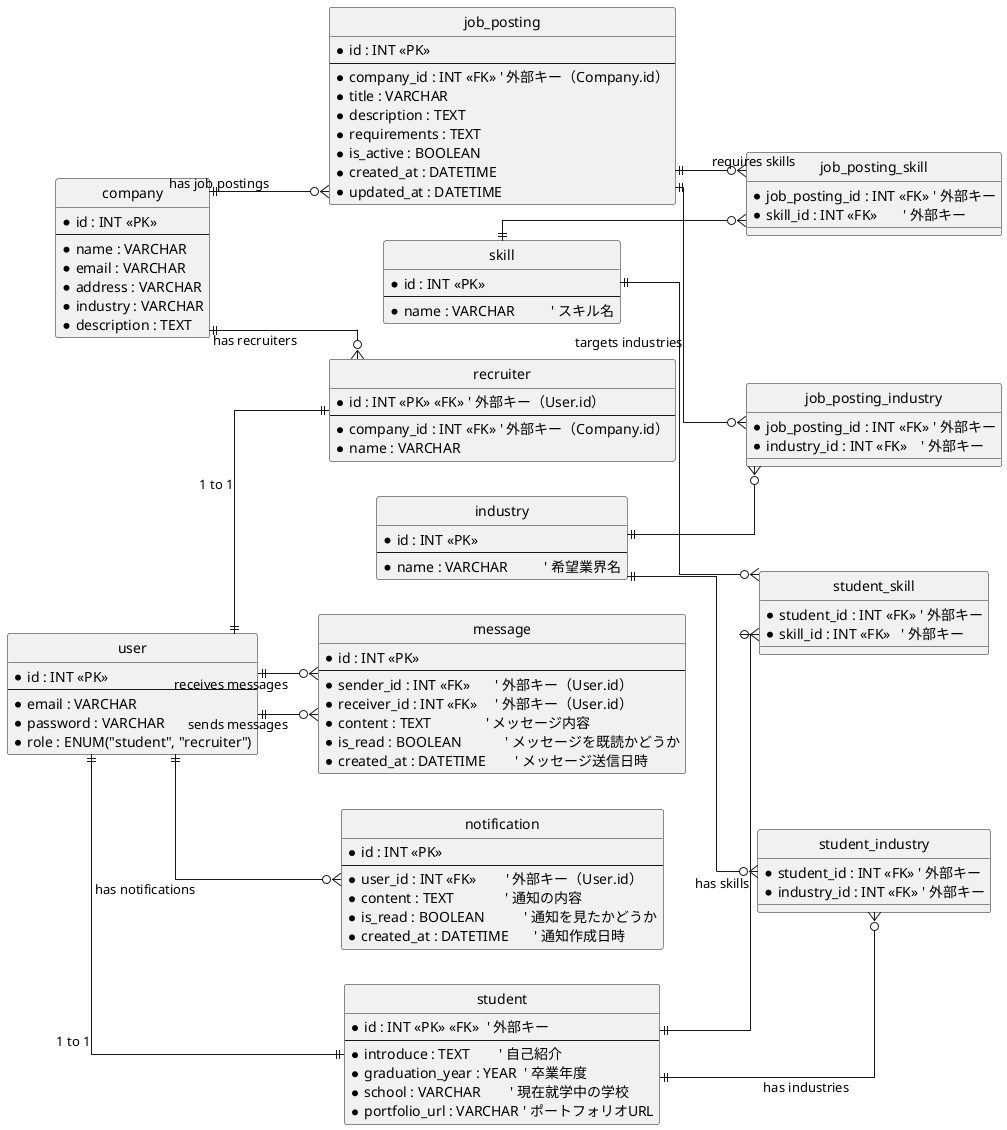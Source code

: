 @startuml yonde
' hide the spot
hide circle

' avoid problems with angled crows feet
skinparam linetype ortho

left to right direction

entity "user" as user {
    * id : INT <<PK>>
    --
    * email : VARCHAR
    * password : VARCHAR
    * role : ENUM("student", "recruiter")
}

entity "notification" as notification {
    * id : INT <<PK>>
    --
    * user_id : INT <<FK>>        ' 外部キー（User.id）
    * content : TEXT              ' 通知の内容
    * is_read : BOOLEAN           ' 通知を見たかどうか
    * created_at : DATETIME       ' 通知作成日時
}

entity "student" as student {
    * id : INT <<PK>> <<FK>>  ' 外部キー
    --
    * introduce : TEXT        ' 自己紹介
    * graduation_year : YEAR  ' 卒業年度
    * school : VARCHAR        ' 現在就学中の学校
    * portfolio_url : VARCHAR ' ポートフォリオURL
}

entity "company" as company {
    * id : INT <<PK>>
    --
    * name : VARCHAR
    * email : VARCHAR
    * address : VARCHAR
    * industry : VARCHAR
    * description : TEXT
}

entity "job_posting" as job_posting {
    * id : INT <<PK>>
    --
    * company_id : INT <<FK>> ' 外部キー（Company.id）
    * title : VARCHAR
    * description : TEXT
    * requirements : TEXT
    * is_active : BOOLEAN
    * created_at : DATETIME
    * updated_at : DATETIME
}

entity "recruiter" as recruiter {
    * id : INT <<PK>> <<FK>> ' 外部キー（User.id）
    --
    * company_id : INT <<FK>> ' 外部キー（Company.id）
    * name : VARCHAR
}

entity "message" as message {
    * id : INT <<PK>>
    --
    * sender_id : INT <<FK>>       ' 外部キー（User.id）
    * receiver_id : INT <<FK>>     ' 外部キー（User.id）
    * content : TEXT               ' メッセージ内容
    * is_read : BOOLEAN            ' メッセージを既読かどうか
    * created_at : DATETIME        ' メッセージ送信日時
}

' マスターテーブル : スキル
entity "skill" as skill {
    * id : INT <<PK>>
    --
    * name : VARCHAR          ' スキル名
}

' 中間テーブル : 学生とスキル
entity "student_skill" as student_skill {
    * student_id : INT <<FK>> ' 外部キー
    * skill_id : INT <<FK>>   ' 外部キー
}

' マスターテーブル　:　業界
entity "industry" as industry {
    * id : INT <<PK>>
    --
    * name : VARCHAR          ' 希望業界名
}

' 中間テーブル : 学生と業界
entity "student_industry" as student_industry {
    * student_id : INT <<FK>> ' 外部キー
    * industry_id : INT <<FK>> ' 外部キー
}

' 中間テーブル : 募集とスキル
entity "job_posting_skill" as job_posting_skill {
    * job_posting_id : INT <<FK>> ' 外部キー
    * skill_id : INT <<FK>>       ' 外部キー
}

' 中間テーブル : 募集と業界
entity "job_posting_industry" as job_posting_industry {
    * job_posting_id : INT <<FK>> ' 外部キー
    * industry_id : INT <<FK>>    ' 外部キー
}



' リレーションシップの定義
user ||--|| student : "1 to 1"
user ||--|| recruiter : "1 to 1"
user ||--o{ notification : "has notifications"
user ||--o{ message : "sends messages"
user ||--o{ message : "receives messages"
student ||--o{ student_skill : "has skills"
skill ||--o{ student_skill : ""
student ||--o{ student_industry : "has industries"
industry ||--o{ student_industry : ""
company ||--o{ recruiter : "has recruiters"
company ||--o{ job_posting : "has job postings"
job_posting ||--o{ job_posting_skill : "requires skills"
skill ||--o{ job_posting_skill : ""
job_posting ||--o{ job_posting_industry : "targets industries"
industry ||--o{ job_posting_industry : ""

@enduml